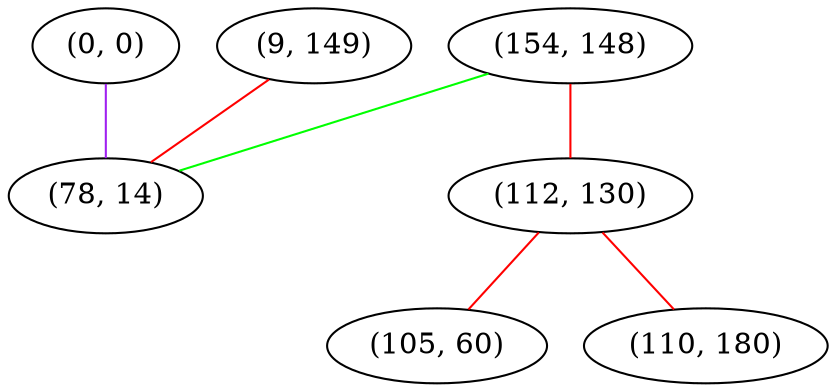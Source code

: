 graph "" {
"(0, 0)";
"(154, 148)";
"(9, 149)";
"(112, 130)";
"(105, 60)";
"(78, 14)";
"(110, 180)";
"(0, 0)" -- "(78, 14)"  [color=purple, key=0, weight=4];
"(154, 148)" -- "(112, 130)"  [color=red, key=0, weight=1];
"(154, 148)" -- "(78, 14)"  [color=green, key=0, weight=2];
"(9, 149)" -- "(78, 14)"  [color=red, key=0, weight=1];
"(112, 130)" -- "(110, 180)"  [color=red, key=0, weight=1];
"(112, 130)" -- "(105, 60)"  [color=red, key=0, weight=1];
}
